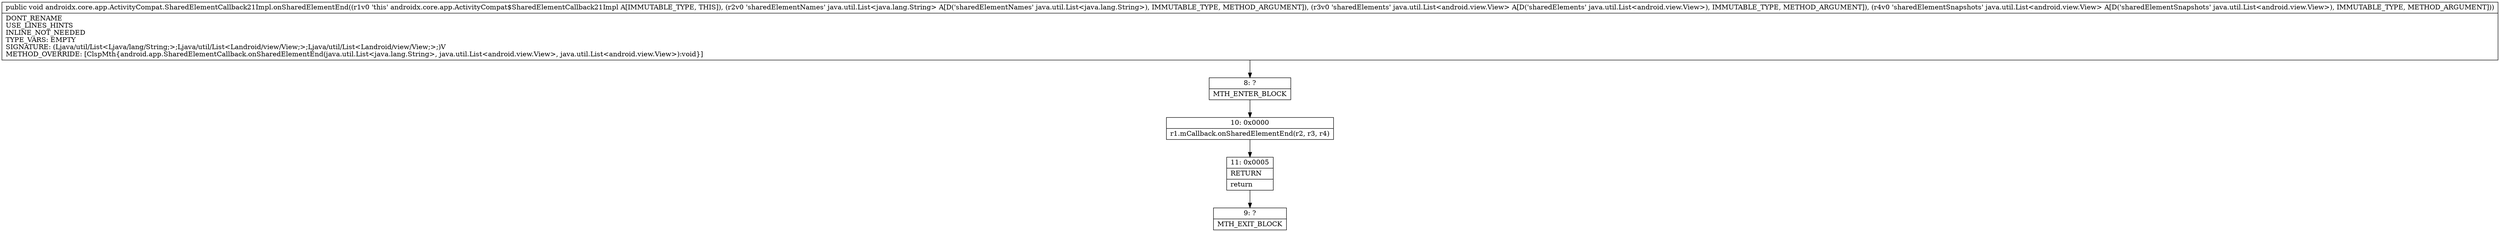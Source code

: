 digraph "CFG forandroidx.core.app.ActivityCompat.SharedElementCallback21Impl.onSharedElementEnd(Ljava\/util\/List;Ljava\/util\/List;Ljava\/util\/List;)V" {
Node_8 [shape=record,label="{8\:\ ?|MTH_ENTER_BLOCK\l}"];
Node_10 [shape=record,label="{10\:\ 0x0000|r1.mCallback.onSharedElementEnd(r2, r3, r4)\l}"];
Node_11 [shape=record,label="{11\:\ 0x0005|RETURN\l|return\l}"];
Node_9 [shape=record,label="{9\:\ ?|MTH_EXIT_BLOCK\l}"];
MethodNode[shape=record,label="{public void androidx.core.app.ActivityCompat.SharedElementCallback21Impl.onSharedElementEnd((r1v0 'this' androidx.core.app.ActivityCompat$SharedElementCallback21Impl A[IMMUTABLE_TYPE, THIS]), (r2v0 'sharedElementNames' java.util.List\<java.lang.String\> A[D('sharedElementNames' java.util.List\<java.lang.String\>), IMMUTABLE_TYPE, METHOD_ARGUMENT]), (r3v0 'sharedElements' java.util.List\<android.view.View\> A[D('sharedElements' java.util.List\<android.view.View\>), IMMUTABLE_TYPE, METHOD_ARGUMENT]), (r4v0 'sharedElementSnapshots' java.util.List\<android.view.View\> A[D('sharedElementSnapshots' java.util.List\<android.view.View\>), IMMUTABLE_TYPE, METHOD_ARGUMENT]))  | DONT_RENAME\lUSE_LINES_HINTS\lINLINE_NOT_NEEDED\lTYPE_VARS: EMPTY\lSIGNATURE: (Ljava\/util\/List\<Ljava\/lang\/String;\>;Ljava\/util\/List\<Landroid\/view\/View;\>;Ljava\/util\/List\<Landroid\/view\/View;\>;)V\lMETHOD_OVERRIDE: [ClspMth\{android.app.SharedElementCallback.onSharedElementEnd(java.util.List\<java.lang.String\>, java.util.List\<android.view.View\>, java.util.List\<android.view.View\>):void\}]\l}"];
MethodNode -> Node_8;Node_8 -> Node_10;
Node_10 -> Node_11;
Node_11 -> Node_9;
}

